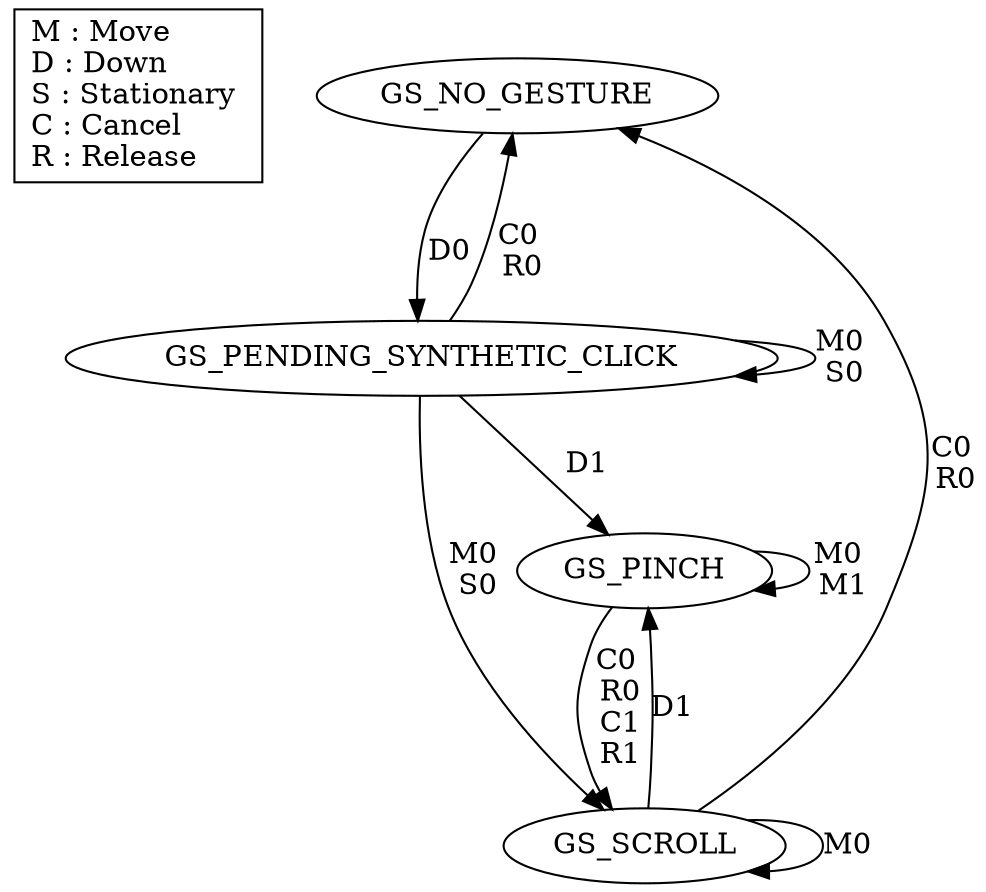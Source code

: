 // A diagram of the state machine found in gesture_sequence.cc
// To generate a pdf:
// dot -Tpdf -ooutput.pdf gestures.dot 
//
// If you alter this diagram, please update:
// sites.google.com/a/chromium.org/dev/developers/design-documents/aura/gesture-recognizer

digraph G {
ratio = 1;

legend[label = "{   \
M : Move          \l\
D : Down          \l\
S : Stationary    \l\
C : Cancel        \l\
R : Release       \l}"  
shape = record]

subgraph none_pending {
GS_NO_GESTURE ->  GS_PENDING_SYNTHETIC_CLICK [label= "D0"];
GS_PENDING_SYNTHETIC_CLICK ->  GS_SCROLL [label= "M0\n S0"];
GS_PENDING_SYNTHETIC_CLICK ->  GS_PENDING_SYNTHETIC_CLICK [label= "M0\n S0"];
GS_PENDING_SYNTHETIC_CLICK ->  GS_NO_GESTURE [label= "C0\n R0"];
}

GS_SCROLL ->  GS_SCROLL [label= "M0"];
GS_SCROLL ->  GS_NO_GESTURE [label= "C0\n R0\n"];
GS_PENDING_SYNTHETIC_CLICK ->  GS_PINCH [label= "D1"];
GS_SCROLL ->  GS_PINCH [label= "D1"];
GS_PINCH ->  GS_PINCH [label= "M0\n M1"];
GS_PINCH ->  GS_SCROLL [label= "C0\n R0\n C1\n R1"];
}
